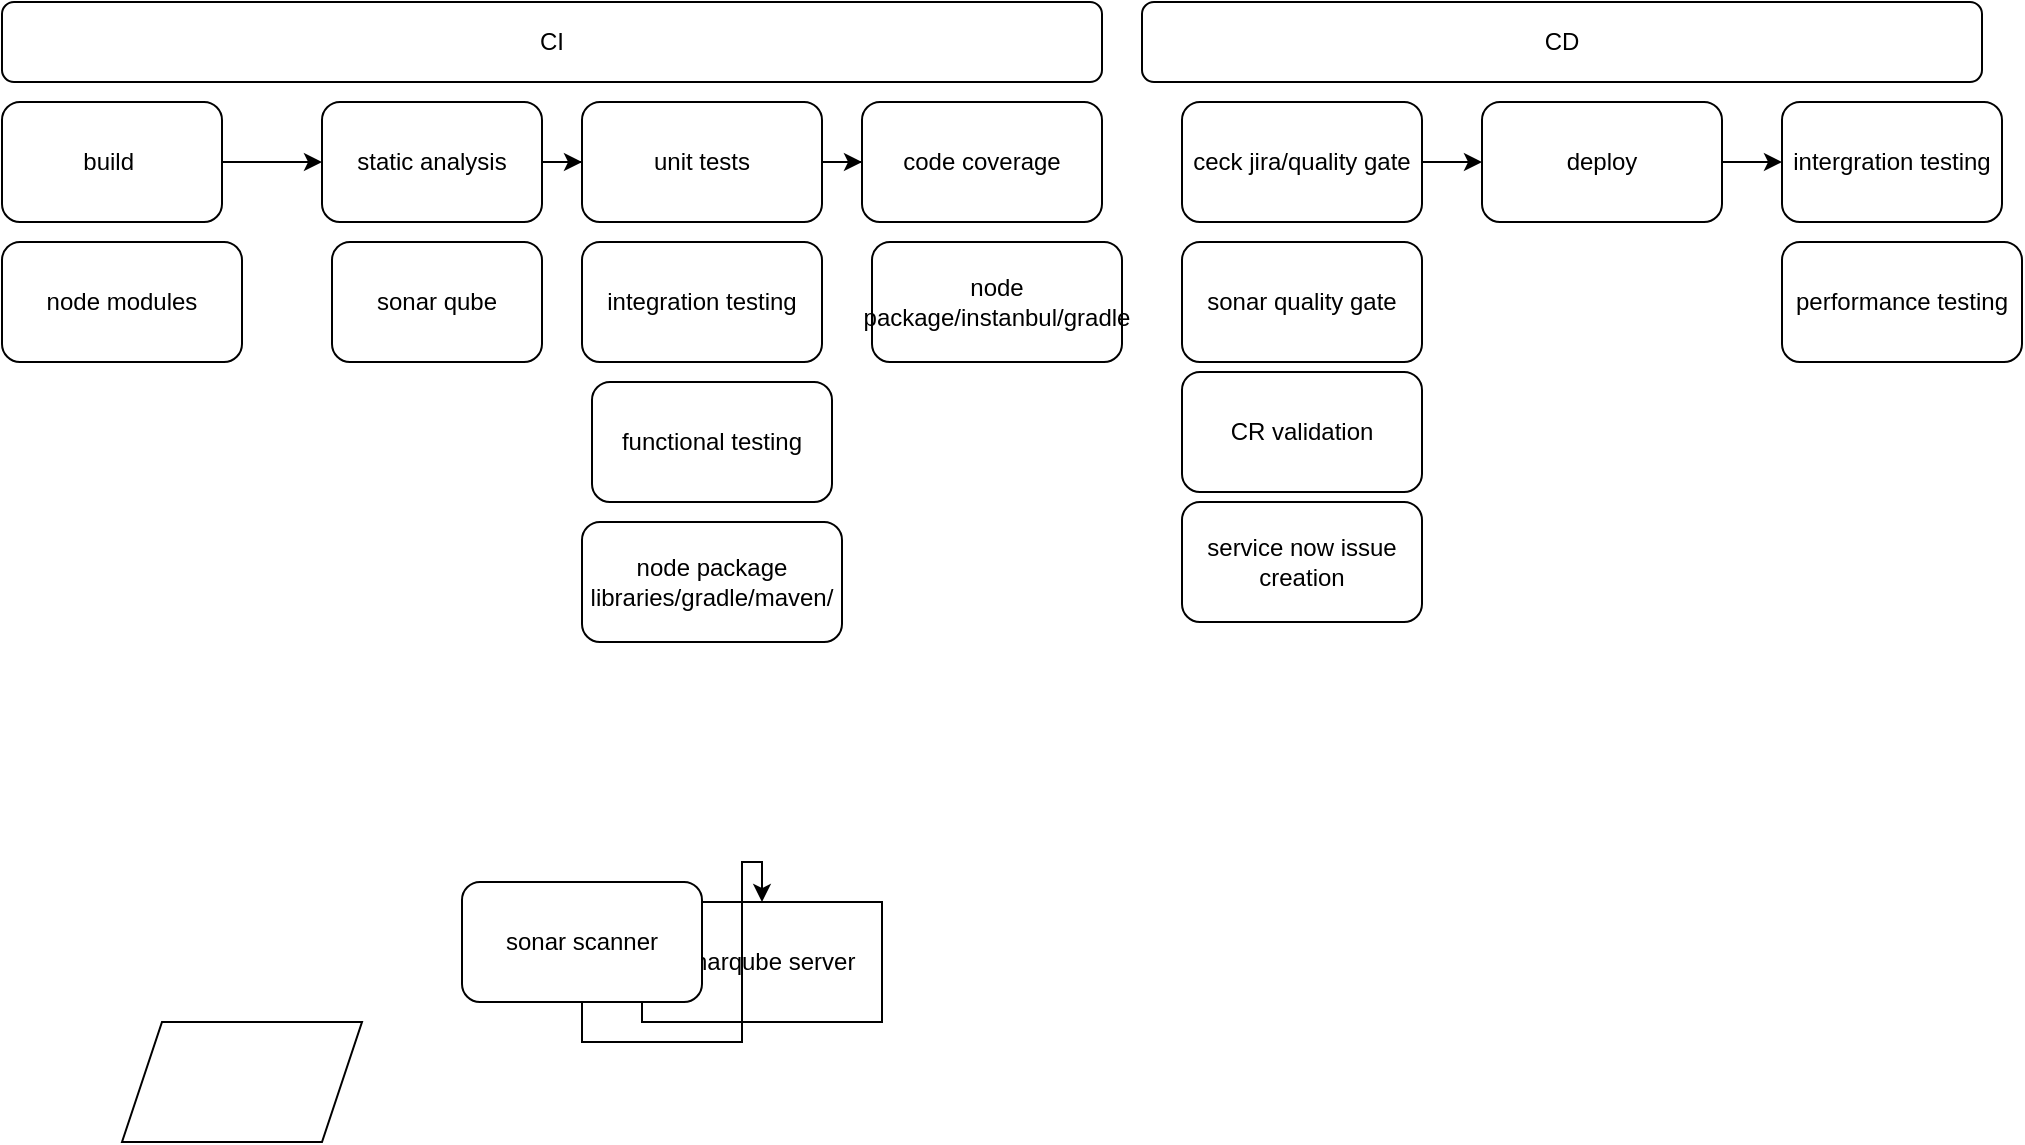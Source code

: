 <mxfile version="14.8.5" type="github">
  <diagram id="ieMb-PpbLC6KsAsHNFLR" name="Page-1">
    <mxGraphModel dx="1108" dy="450" grid="1" gridSize="10" guides="1" tooltips="1" connect="1" arrows="1" fold="1" page="1" pageScale="1" pageWidth="1100" pageHeight="850" math="0" shadow="0">
      <root>
        <mxCell id="0" />
        <mxCell id="1" parent="0" />
        <mxCell id="6JkZnk-BP_xaUwYg66VQ-5" value="sonarqube server" style="rounded=0;whiteSpace=wrap;html=1;" vertex="1" parent="1">
          <mxGeometry x="340" y="660" width="120" height="60" as="geometry" />
        </mxCell>
        <mxCell id="6JkZnk-BP_xaUwYg66VQ-8" value="" style="edgeStyle=orthogonalEdgeStyle;rounded=0;orthogonalLoop=1;jettySize=auto;html=1;" edge="1" parent="1" source="6JkZnk-BP_xaUwYg66VQ-6" target="6JkZnk-BP_xaUwYg66VQ-5">
          <mxGeometry relative="1" as="geometry" />
        </mxCell>
        <mxCell id="6JkZnk-BP_xaUwYg66VQ-6" value="sonar scanner" style="rounded=1;whiteSpace=wrap;html=1;" vertex="1" parent="1">
          <mxGeometry x="250" y="650" width="120" height="60" as="geometry" />
        </mxCell>
        <mxCell id="6JkZnk-BP_xaUwYg66VQ-9" value="" style="shape=parallelogram;perimeter=parallelogramPerimeter;whiteSpace=wrap;html=1;fixedSize=1;" vertex="1" parent="1">
          <mxGeometry x="80" y="720" width="120" height="60" as="geometry" />
        </mxCell>
        <mxCell id="6JkZnk-BP_xaUwYg66VQ-18" value="" style="edgeStyle=orthogonalEdgeStyle;rounded=0;orthogonalLoop=1;jettySize=auto;html=1;" edge="1" parent="1" source="6JkZnk-BP_xaUwYg66VQ-11" target="6JkZnk-BP_xaUwYg66VQ-12">
          <mxGeometry relative="1" as="geometry" />
        </mxCell>
        <mxCell id="6JkZnk-BP_xaUwYg66VQ-11" value="build&amp;nbsp;" style="rounded=1;whiteSpace=wrap;html=1;" vertex="1" parent="1">
          <mxGeometry x="20" y="260" width="110" height="60" as="geometry" />
        </mxCell>
        <mxCell id="6JkZnk-BP_xaUwYg66VQ-19" value="" style="edgeStyle=orthogonalEdgeStyle;rounded=0;orthogonalLoop=1;jettySize=auto;html=1;" edge="1" parent="1" source="6JkZnk-BP_xaUwYg66VQ-12" target="6JkZnk-BP_xaUwYg66VQ-15">
          <mxGeometry relative="1" as="geometry" />
        </mxCell>
        <mxCell id="6JkZnk-BP_xaUwYg66VQ-12" value="static analysis" style="rounded=1;whiteSpace=wrap;html=1;" vertex="1" parent="1">
          <mxGeometry x="180" y="260" width="110" height="60" as="geometry" />
        </mxCell>
        <mxCell id="6JkZnk-BP_xaUwYg66VQ-13" value="CI" style="rounded=1;whiteSpace=wrap;html=1;" vertex="1" parent="1">
          <mxGeometry x="20" y="210" width="550" height="40" as="geometry" />
        </mxCell>
        <mxCell id="6JkZnk-BP_xaUwYg66VQ-14" value="CD" style="rounded=1;whiteSpace=wrap;html=1;" vertex="1" parent="1">
          <mxGeometry x="590" y="210" width="420" height="40" as="geometry" />
        </mxCell>
        <mxCell id="6JkZnk-BP_xaUwYg66VQ-20" value="" style="edgeStyle=orthogonalEdgeStyle;rounded=0;orthogonalLoop=1;jettySize=auto;html=1;" edge="1" parent="1" source="6JkZnk-BP_xaUwYg66VQ-15" target="6JkZnk-BP_xaUwYg66VQ-16">
          <mxGeometry relative="1" as="geometry" />
        </mxCell>
        <mxCell id="6JkZnk-BP_xaUwYg66VQ-15" value="unit tests" style="rounded=1;whiteSpace=wrap;html=1;" vertex="1" parent="1">
          <mxGeometry x="310" y="260" width="120" height="60" as="geometry" />
        </mxCell>
        <mxCell id="6JkZnk-BP_xaUwYg66VQ-16" value="code coverage" style="rounded=1;whiteSpace=wrap;html=1;" vertex="1" parent="1">
          <mxGeometry x="450" y="260" width="120" height="60" as="geometry" />
        </mxCell>
        <mxCell id="6JkZnk-BP_xaUwYg66VQ-17" value="sonar qube" style="rounded=1;whiteSpace=wrap;html=1;" vertex="1" parent="1">
          <mxGeometry x="185" y="330" width="105" height="60" as="geometry" />
        </mxCell>
        <mxCell id="6JkZnk-BP_xaUwYg66VQ-21" value="node package libraries/gradle/maven/" style="rounded=1;whiteSpace=wrap;html=1;" vertex="1" parent="1">
          <mxGeometry x="310" y="470" width="130" height="60" as="geometry" />
        </mxCell>
        <mxCell id="6JkZnk-BP_xaUwYg66VQ-22" value="node package/instanbul/gradle" style="rounded=1;whiteSpace=wrap;html=1;" vertex="1" parent="1">
          <mxGeometry x="455" y="330" width="125" height="60" as="geometry" />
        </mxCell>
        <mxCell id="6JkZnk-BP_xaUwYg66VQ-26" value="" style="edgeStyle=orthogonalEdgeStyle;rounded=0;orthogonalLoop=1;jettySize=auto;html=1;" edge="1" parent="1" source="6JkZnk-BP_xaUwYg66VQ-23" target="6JkZnk-BP_xaUwYg66VQ-24">
          <mxGeometry relative="1" as="geometry" />
        </mxCell>
        <mxCell id="6JkZnk-BP_xaUwYg66VQ-23" value="ceck jira/quality gate" style="rounded=1;whiteSpace=wrap;html=1;" vertex="1" parent="1">
          <mxGeometry x="610" y="260" width="120" height="60" as="geometry" />
        </mxCell>
        <mxCell id="6JkZnk-BP_xaUwYg66VQ-27" value="" style="edgeStyle=orthogonalEdgeStyle;rounded=0;orthogonalLoop=1;jettySize=auto;html=1;" edge="1" parent="1" source="6JkZnk-BP_xaUwYg66VQ-24" target="6JkZnk-BP_xaUwYg66VQ-25">
          <mxGeometry relative="1" as="geometry" />
        </mxCell>
        <mxCell id="6JkZnk-BP_xaUwYg66VQ-24" value="deploy" style="rounded=1;whiteSpace=wrap;html=1;" vertex="1" parent="1">
          <mxGeometry x="760" y="260" width="120" height="60" as="geometry" />
        </mxCell>
        <mxCell id="6JkZnk-BP_xaUwYg66VQ-25" value="intergration testing" style="rounded=1;whiteSpace=wrap;html=1;" vertex="1" parent="1">
          <mxGeometry x="910" y="260" width="110" height="60" as="geometry" />
        </mxCell>
        <mxCell id="6JkZnk-BP_xaUwYg66VQ-28" value="integration testing" style="rounded=1;whiteSpace=wrap;html=1;" vertex="1" parent="1">
          <mxGeometry x="310" y="330" width="120" height="60" as="geometry" />
        </mxCell>
        <mxCell id="6JkZnk-BP_xaUwYg66VQ-29" value="performance testing" style="rounded=1;whiteSpace=wrap;html=1;" vertex="1" parent="1">
          <mxGeometry x="910" y="330" width="120" height="60" as="geometry" />
        </mxCell>
        <mxCell id="6JkZnk-BP_xaUwYg66VQ-30" value="functional testing" style="rounded=1;whiteSpace=wrap;html=1;" vertex="1" parent="1">
          <mxGeometry x="315" y="400" width="120" height="60" as="geometry" />
        </mxCell>
        <mxCell id="6JkZnk-BP_xaUwYg66VQ-31" value="node modules" style="rounded=1;whiteSpace=wrap;html=1;" vertex="1" parent="1">
          <mxGeometry x="20" y="330" width="120" height="60" as="geometry" />
        </mxCell>
        <mxCell id="6JkZnk-BP_xaUwYg66VQ-32" value="sonar quality gate" style="rounded=1;whiteSpace=wrap;html=1;" vertex="1" parent="1">
          <mxGeometry x="610" y="330" width="120" height="60" as="geometry" />
        </mxCell>
        <mxCell id="6JkZnk-BP_xaUwYg66VQ-34" value="CR validation" style="rounded=1;whiteSpace=wrap;html=1;" vertex="1" parent="1">
          <mxGeometry x="610" y="395" width="120" height="60" as="geometry" />
        </mxCell>
        <mxCell id="6JkZnk-BP_xaUwYg66VQ-35" value="service now issue creation" style="rounded=1;whiteSpace=wrap;html=1;" vertex="1" parent="1">
          <mxGeometry x="610" y="460" width="120" height="60" as="geometry" />
        </mxCell>
      </root>
    </mxGraphModel>
  </diagram>
</mxfile>
